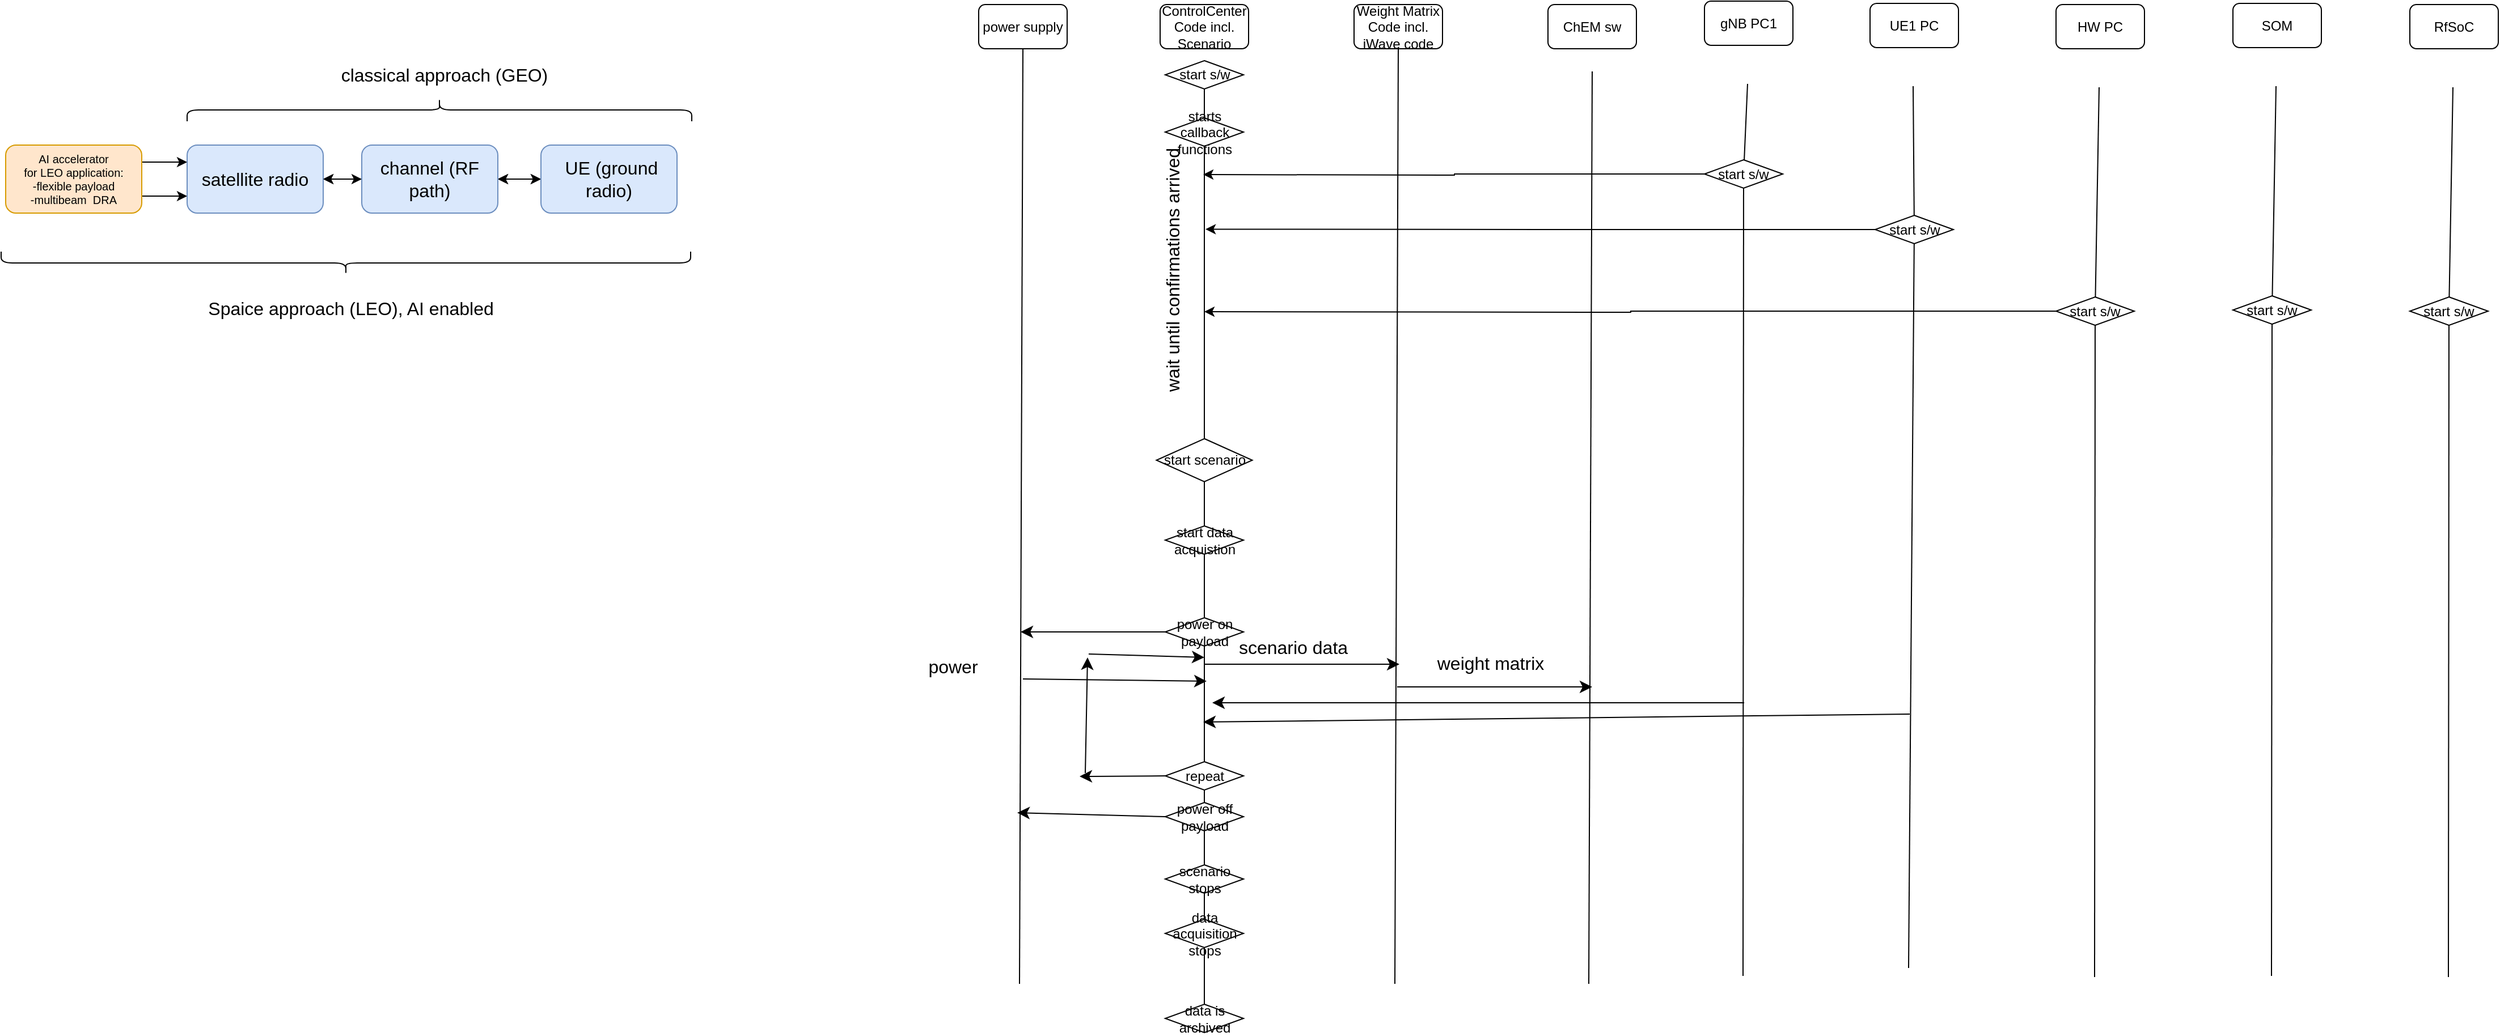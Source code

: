 <mxfile version="24.0.2" type="github">
  <diagram name="Page-1" id="akqyKi0w9UuJNH26rZH2">
    <mxGraphModel dx="1886" dy="1092" grid="0" gridSize="10" guides="1" tooltips="1" connect="1" arrows="1" fold="1" page="0" pageScale="1" pageWidth="850" pageHeight="1100" math="0" shadow="0">
      <root>
        <mxCell id="0" />
        <mxCell id="1" parent="0" />
        <mxCell id="f_jKXFgEopd7oYcj2sJP-1" style="edgeStyle=orthogonalEdgeStyle;rounded=0;orthogonalLoop=1;jettySize=auto;html=1;exitX=1;exitY=0.5;exitDx=0;exitDy=0;startArrow=classic;startFill=0;" parent="1" source="rtLIbUINDSShz8pWYrtB-1" target="rtLIbUINDSShz8pWYrtB-2" edge="1">
          <mxGeometry relative="1" as="geometry" />
        </mxCell>
        <mxCell id="rtLIbUINDSShz8pWYrtB-1" value="satellite radio" style="rounded=1;whiteSpace=wrap;html=1;fontSize=16;fillColor=#dae8fc;strokeColor=#6c8ebf;" parent="1" vertex="1">
          <mxGeometry x="234" y="241" width="120" height="60" as="geometry" />
        </mxCell>
        <mxCell id="f_jKXFgEopd7oYcj2sJP-2" value="" style="edgeStyle=orthogonalEdgeStyle;rounded=0;orthogonalLoop=1;jettySize=auto;html=1;" parent="1" source="rtLIbUINDSShz8pWYrtB-2" target="rtLIbUINDSShz8pWYrtB-1" edge="1">
          <mxGeometry relative="1" as="geometry" />
        </mxCell>
        <mxCell id="f_jKXFgEopd7oYcj2sJP-3" style="edgeStyle=orthogonalEdgeStyle;rounded=0;orthogonalLoop=1;jettySize=auto;html=1;exitX=1;exitY=0.5;exitDx=0;exitDy=0;entryX=0;entryY=0.5;entryDx=0;entryDy=0;startArrow=classic;startFill=0;" parent="1" source="rtLIbUINDSShz8pWYrtB-2" target="rtLIbUINDSShz8pWYrtB-3" edge="1">
          <mxGeometry relative="1" as="geometry" />
        </mxCell>
        <mxCell id="f_jKXFgEopd7oYcj2sJP-4" value="" style="edgeStyle=orthogonalEdgeStyle;rounded=0;orthogonalLoop=1;jettySize=auto;html=1;startArrow=classic;startFill=1;" parent="1" source="rtLIbUINDSShz8pWYrtB-2" target="rtLIbUINDSShz8pWYrtB-3" edge="1">
          <mxGeometry relative="1" as="geometry" />
        </mxCell>
        <mxCell id="rtLIbUINDSShz8pWYrtB-2" value="channel (RF path)" style="rounded=1;whiteSpace=wrap;html=1;fontSize=16;fillColor=#dae8fc;strokeColor=#6c8ebf;" parent="1" vertex="1">
          <mxGeometry x="388" y="241" width="120" height="60" as="geometry" />
        </mxCell>
        <mxCell id="rtLIbUINDSShz8pWYrtB-3" value="&amp;nbsp;UE (ground radio)" style="rounded=1;whiteSpace=wrap;html=1;fontSize=16;fillColor=#dae8fc;strokeColor=#6c8ebf;" parent="1" vertex="1">
          <mxGeometry x="546" y="241" width="120" height="60" as="geometry" />
        </mxCell>
        <mxCell id="f_jKXFgEopd7oYcj2sJP-5" style="edgeStyle=orthogonalEdgeStyle;rounded=0;orthogonalLoop=1;jettySize=auto;html=1;exitX=1;exitY=0.25;exitDx=0;exitDy=0;entryX=0;entryY=0.25;entryDx=0;entryDy=0;" parent="1" source="rtLIbUINDSShz8pWYrtB-4" target="rtLIbUINDSShz8pWYrtB-1" edge="1">
          <mxGeometry relative="1" as="geometry" />
        </mxCell>
        <mxCell id="f_jKXFgEopd7oYcj2sJP-6" style="edgeStyle=orthogonalEdgeStyle;rounded=0;orthogonalLoop=1;jettySize=auto;html=1;exitX=1;exitY=0.75;exitDx=0;exitDy=0;entryX=0;entryY=0.75;entryDx=0;entryDy=0;" parent="1" source="rtLIbUINDSShz8pWYrtB-4" target="rtLIbUINDSShz8pWYrtB-1" edge="1">
          <mxGeometry relative="1" as="geometry" />
        </mxCell>
        <mxCell id="rtLIbUINDSShz8pWYrtB-4" value="&lt;font style=&quot;font-size: 10px;&quot;&gt;AI accelerator&lt;br style=&quot;font-size: 10px;&quot;&gt;for LEO&lt;font style=&quot;font-size: 10px;&quot;&gt; application:&lt;/font&gt;&lt;/font&gt;&lt;font style=&quot;font-size: 10px;&quot;&gt;&lt;br style=&quot;font-size: 10px;&quot;&gt;-flexible payload&lt;/font&gt;&lt;div style=&quot;font-size: 10px;&quot;&gt;&lt;font style=&quot;font-size: 10px;&quot;&gt;-multibeam&amp;nbsp; DRA&lt;br style=&quot;font-size: 10px;&quot;&gt;&lt;/font&gt;&lt;/div&gt;" style="rounded=1;whiteSpace=wrap;html=1;fontSize=10;spacing=0;fillColor=#ffe6cc;strokeColor=#d79b00;" parent="1" vertex="1">
          <mxGeometry x="74" y="241" width="120" height="60" as="geometry" />
        </mxCell>
        <mxCell id="f_jKXFgEopd7oYcj2sJP-8" value="" style="shape=curlyBracket;whiteSpace=wrap;html=1;rounded=1;labelPosition=left;verticalLabelPosition=middle;align=right;verticalAlign=middle;rotation=90;" parent="1" vertex="1">
          <mxGeometry x="446.5" y="-12.5" width="20" height="445" as="geometry" />
        </mxCell>
        <mxCell id="f_jKXFgEopd7oYcj2sJP-9" value="" style="shape=curlyBracket;whiteSpace=wrap;html=1;rounded=1;labelPosition=left;verticalLabelPosition=middle;align=right;verticalAlign=middle;rotation=-90;" parent="1" vertex="1">
          <mxGeometry x="364" y="41" width="20" height="608" as="geometry" />
        </mxCell>
        <mxCell id="f_jKXFgEopd7oYcj2sJP-10" value="classical approach (GEO)" style="text;html=1;strokeColor=none;fillColor=none;align=center;verticalAlign=middle;whiteSpace=wrap;rounded=0;fontSize=16;" parent="1" vertex="1">
          <mxGeometry x="346" y="164" width="229.5" height="30" as="geometry" />
        </mxCell>
        <mxCell id="f_jKXFgEopd7oYcj2sJP-13" value="Spaice approach (LEO), AI enabled" style="text;html=1;strokeColor=none;fillColor=none;align=center;verticalAlign=middle;whiteSpace=wrap;rounded=0;fontSize=16;" parent="1" vertex="1">
          <mxGeometry x="234" y="370" width="289" height="30" as="geometry" />
        </mxCell>
        <mxCell id="dyPH3C41059jYyeXzHxH-2" value="" style="endArrow=none;html=1;rounded=0;" parent="1" source="dyPH3C41059jYyeXzHxH-29" edge="1">
          <mxGeometry width="50" height="50" relative="1" as="geometry">
            <mxPoint x="1126" y="698" as="sourcePoint" />
            <mxPoint x="1130" y="187" as="targetPoint" />
          </mxGeometry>
        </mxCell>
        <mxCell id="dyPH3C41059jYyeXzHxH-6" value="" style="endArrow=none;html=1;rounded=0;" parent="1" source="dyPH3C41059jYyeXzHxH-18" edge="1">
          <mxGeometry width="50" height="50" relative="1" as="geometry">
            <mxPoint x="1606" y="698" as="sourcePoint" />
            <mxPoint x="1610" y="187" as="targetPoint" />
          </mxGeometry>
        </mxCell>
        <mxCell id="dyPH3C41059jYyeXzHxH-7" value="ControlCenter Code incl. Scenario" style="rounded=1;whiteSpace=wrap;html=1;" parent="1" vertex="1">
          <mxGeometry x="1092" y="117" width="78" height="39" as="geometry" />
        </mxCell>
        <mxCell id="dyPH3C41059jYyeXzHxH-8" value="ChEM sw" style="rounded=1;whiteSpace=wrap;html=1;" parent="1" vertex="1">
          <mxGeometry x="1434" y="117" width="78" height="39" as="geometry" />
        </mxCell>
        <mxCell id="dyPH3C41059jYyeXzHxH-9" value="gNB PC1" style="rounded=1;whiteSpace=wrap;html=1;" parent="1" vertex="1">
          <mxGeometry x="1572" y="114" width="78" height="39" as="geometry" />
        </mxCell>
        <mxCell id="dyPH3C41059jYyeXzHxH-10" value="" style="endArrow=none;html=1;rounded=0;" parent="1" source="dyPH3C41059jYyeXzHxH-20" edge="1">
          <mxGeometry width="50" height="50" relative="1" as="geometry">
            <mxPoint x="1752" y="700" as="sourcePoint" />
            <mxPoint x="1756" y="189" as="targetPoint" />
          </mxGeometry>
        </mxCell>
        <mxCell id="dyPH3C41059jYyeXzHxH-11" value="&lt;div&gt;UE1 PC&lt;br&gt;&lt;/div&gt;" style="rounded=1;whiteSpace=wrap;html=1;" parent="1" vertex="1">
          <mxGeometry x="1718" y="116" width="78" height="39" as="geometry" />
        </mxCell>
        <mxCell id="dyPH3C41059jYyeXzHxH-12" value="" style="endArrow=none;html=1;rounded=0;" parent="1" source="dyPH3C41059jYyeXzHxH-22" edge="1">
          <mxGeometry width="50" height="50" relative="1" as="geometry">
            <mxPoint x="1916" y="701" as="sourcePoint" />
            <mxPoint x="1920" y="190" as="targetPoint" />
          </mxGeometry>
        </mxCell>
        <mxCell id="dyPH3C41059jYyeXzHxH-13" value="HW PC" style="rounded=1;whiteSpace=wrap;html=1;" parent="1" vertex="1">
          <mxGeometry x="1882" y="117" width="78" height="39" as="geometry" />
        </mxCell>
        <mxCell id="dyPH3C41059jYyeXzHxH-15" value="" style="endArrow=none;html=1;rounded=0;" parent="1" source="dyPH3C41059jYyeXzHxH-30" target="dyPH3C41059jYyeXzHxH-14" edge="1">
          <mxGeometry width="50" height="50" relative="1" as="geometry">
            <mxPoint x="1126" y="698" as="sourcePoint" />
            <mxPoint x="1130" y="187" as="targetPoint" />
          </mxGeometry>
        </mxCell>
        <mxCell id="dyPH3C41059jYyeXzHxH-14" value="start scenario" style="rhombus;whiteSpace=wrap;html=1;" parent="1" vertex="1">
          <mxGeometry x="1088.75" y="500" width="84.5" height="38" as="geometry" />
        </mxCell>
        <mxCell id="dyPH3C41059jYyeXzHxH-17" value="" style="endArrow=none;html=1;rounded=0;" parent="1" edge="1">
          <mxGeometry width="50" height="50" relative="1" as="geometry">
            <mxPoint x="1470" y="981" as="sourcePoint" />
            <mxPoint x="1473" y="176" as="targetPoint" />
          </mxGeometry>
        </mxCell>
        <mxCell id="dyPH3C41059jYyeXzHxH-19" value="" style="endArrow=none;html=1;rounded=0;" parent="1" target="dyPH3C41059jYyeXzHxH-18" edge="1">
          <mxGeometry width="50" height="50" relative="1" as="geometry">
            <mxPoint x="1606" y="974" as="sourcePoint" />
            <mxPoint x="1610" y="187" as="targetPoint" />
          </mxGeometry>
        </mxCell>
        <mxCell id="dyPH3C41059jYyeXzHxH-25" style="edgeStyle=orthogonalEdgeStyle;rounded=0;orthogonalLoop=1;jettySize=auto;html=1;exitX=0;exitY=0.5;exitDx=0;exitDy=0;" parent="1" source="dyPH3C41059jYyeXzHxH-18" edge="1">
          <mxGeometry relative="1" as="geometry">
            <mxPoint x="1130" y="267" as="targetPoint" />
          </mxGeometry>
        </mxCell>
        <mxCell id="dyPH3C41059jYyeXzHxH-18" value="start s/w" style="rhombus;whiteSpace=wrap;html=1;" parent="1" vertex="1">
          <mxGeometry x="1572" y="254" width="69" height="25" as="geometry" />
        </mxCell>
        <mxCell id="dyPH3C41059jYyeXzHxH-21" value="" style="endArrow=none;html=1;rounded=0;" parent="1" target="dyPH3C41059jYyeXzHxH-20" edge="1">
          <mxGeometry width="50" height="50" relative="1" as="geometry">
            <mxPoint x="1752" y="967" as="sourcePoint" />
            <mxPoint x="1756" y="189" as="targetPoint" />
          </mxGeometry>
        </mxCell>
        <mxCell id="dyPH3C41059jYyeXzHxH-26" style="edgeStyle=orthogonalEdgeStyle;rounded=0;orthogonalLoop=1;jettySize=auto;html=1;exitX=0;exitY=0.5;exitDx=0;exitDy=0;" parent="1" source="dyPH3C41059jYyeXzHxH-20" edge="1">
          <mxGeometry relative="1" as="geometry">
            <mxPoint x="1132.059" y="315.235" as="targetPoint" />
          </mxGeometry>
        </mxCell>
        <mxCell id="dyPH3C41059jYyeXzHxH-20" value="start s/w" style="rhombus;whiteSpace=wrap;html=1;" parent="1" vertex="1">
          <mxGeometry x="1722.5" y="303" width="69" height="25" as="geometry" />
        </mxCell>
        <mxCell id="dyPH3C41059jYyeXzHxH-24" value="" style="endArrow=none;html=1;rounded=0;" parent="1" target="dyPH3C41059jYyeXzHxH-22" edge="1">
          <mxGeometry width="50" height="50" relative="1" as="geometry">
            <mxPoint x="1916" y="975" as="sourcePoint" />
            <mxPoint x="1920" y="190" as="targetPoint" />
          </mxGeometry>
        </mxCell>
        <mxCell id="dyPH3C41059jYyeXzHxH-28" style="edgeStyle=orthogonalEdgeStyle;rounded=0;orthogonalLoop=1;jettySize=auto;html=1;exitX=0;exitY=0.5;exitDx=0;exitDy=0;" parent="1" source="dyPH3C41059jYyeXzHxH-22" edge="1">
          <mxGeometry relative="1" as="geometry">
            <mxPoint x="1131" y="388" as="targetPoint" />
          </mxGeometry>
        </mxCell>
        <mxCell id="dyPH3C41059jYyeXzHxH-22" value="start s/w" style="rhombus;whiteSpace=wrap;html=1;" parent="1" vertex="1">
          <mxGeometry x="1882" y="375" width="69" height="25" as="geometry" />
        </mxCell>
        <mxCell id="dyPH3C41059jYyeXzHxH-32" value="" style="endArrow=none;html=1;rounded=0;" parent="1" source="dyPH3C41059jYyeXzHxH-36" target="dyPH3C41059jYyeXzHxH-30" edge="1">
          <mxGeometry width="50" height="50" relative="1" as="geometry">
            <mxPoint x="1131" y="692" as="sourcePoint" />
            <mxPoint x="1131" y="514" as="targetPoint" />
          </mxGeometry>
        </mxCell>
        <mxCell id="dyPH3C41059jYyeXzHxH-30" value="start data acquistion" style="rhombus;whiteSpace=wrap;html=1;" parent="1" vertex="1">
          <mxGeometry x="1096.5" y="577" width="69" height="25" as="geometry" />
        </mxCell>
        <mxCell id="dyPH3C41059jYyeXzHxH-35" value="" style="endArrow=none;html=1;rounded=0;" parent="1" source="dyPH3C41059jYyeXzHxH-40" target="dyPH3C41059jYyeXzHxH-33" edge="1">
          <mxGeometry width="50" height="50" relative="1" as="geometry">
            <mxPoint x="1131" y="907" as="sourcePoint" />
            <mxPoint x="1131" y="655" as="targetPoint" />
          </mxGeometry>
        </mxCell>
        <mxCell id="XN0WKmRxlIbtqyMM3pOz-11" style="edgeStyle=none;curved=1;rounded=0;orthogonalLoop=1;jettySize=auto;html=1;exitX=0;exitY=0.5;exitDx=0;exitDy=0;fontSize=12;startSize=8;endSize=8;" edge="1" parent="1" source="dyPH3C41059jYyeXzHxH-33">
          <mxGeometry relative="1" as="geometry">
            <mxPoint x="966" y="830" as="targetPoint" />
          </mxGeometry>
        </mxCell>
        <mxCell id="dyPH3C41059jYyeXzHxH-33" value="power off payload" style="rhombus;whiteSpace=wrap;html=1;" parent="1" vertex="1">
          <mxGeometry x="1096.5" y="821" width="69" height="25" as="geometry" />
        </mxCell>
        <mxCell id="dyPH3C41059jYyeXzHxH-37" value="" style="endArrow=none;html=1;rounded=0;" parent="1" source="XN0WKmRxlIbtqyMM3pOz-14" target="dyPH3C41059jYyeXzHxH-36" edge="1">
          <mxGeometry width="50" height="50" relative="1" as="geometry">
            <mxPoint x="1131" y="734" as="sourcePoint" />
            <mxPoint x="1131" y="602" as="targetPoint" />
          </mxGeometry>
        </mxCell>
        <mxCell id="XN0WKmRxlIbtqyMM3pOz-10" style="edgeStyle=none;curved=1;rounded=0;orthogonalLoop=1;jettySize=auto;html=1;fontSize=12;startSize=8;endSize=8;" edge="1" parent="1" source="dyPH3C41059jYyeXzHxH-36">
          <mxGeometry relative="1" as="geometry">
            <mxPoint x="969" y="670.5" as="targetPoint" />
          </mxGeometry>
        </mxCell>
        <mxCell id="dyPH3C41059jYyeXzHxH-36" value="power on payload" style="rhombus;whiteSpace=wrap;html=1;" parent="1" vertex="1">
          <mxGeometry x="1096.5" y="658" width="69" height="25" as="geometry" />
        </mxCell>
        <mxCell id="dyPH3C41059jYyeXzHxH-39" value="" style="endArrow=none;html=1;rounded=0;" parent="1" source="dyPH3C41059jYyeXzHxH-43" target="dyPH3C41059jYyeXzHxH-38" edge="1">
          <mxGeometry width="50" height="50" relative="1" as="geometry">
            <mxPoint x="1134" y="1035" as="sourcePoint" />
            <mxPoint x="1131" y="812" as="targetPoint" />
          </mxGeometry>
        </mxCell>
        <mxCell id="dyPH3C41059jYyeXzHxH-38" value="data acquisition stops" style="rhombus;whiteSpace=wrap;html=1;" parent="1" vertex="1">
          <mxGeometry x="1096.5" y="924" width="69" height="25" as="geometry" />
        </mxCell>
        <mxCell id="dyPH3C41059jYyeXzHxH-41" value="" style="endArrow=none;html=1;rounded=0;" parent="1" source="dyPH3C41059jYyeXzHxH-38" target="dyPH3C41059jYyeXzHxH-40" edge="1">
          <mxGeometry width="50" height="50" relative="1" as="geometry">
            <mxPoint x="1133" y="960" as="sourcePoint" />
            <mxPoint x="1131" y="812" as="targetPoint" />
          </mxGeometry>
        </mxCell>
        <mxCell id="dyPH3C41059jYyeXzHxH-40" value="scenario stops" style="rhombus;whiteSpace=wrap;html=1;" parent="1" vertex="1">
          <mxGeometry x="1096.5" y="876" width="69" height="25" as="geometry" />
        </mxCell>
        <mxCell id="dyPH3C41059jYyeXzHxH-42" value="" style="endArrow=none;html=1;rounded=0;" parent="1" source="dyPH3C41059jYyeXzHxH-14" target="dyPH3C41059jYyeXzHxH-29" edge="1">
          <mxGeometry width="50" height="50" relative="1" as="geometry">
            <mxPoint x="1131" y="489" as="sourcePoint" />
            <mxPoint x="1130" y="187" as="targetPoint" />
          </mxGeometry>
        </mxCell>
        <mxCell id="dyPH3C41059jYyeXzHxH-29" value="start s/w" style="rhombus;whiteSpace=wrap;html=1;" parent="1" vertex="1">
          <mxGeometry x="1096.5" y="166.5" width="69" height="25" as="geometry" />
        </mxCell>
        <mxCell id="dyPH3C41059jYyeXzHxH-43" value="data is archived" style="rhombus;whiteSpace=wrap;html=1;" parent="1" vertex="1">
          <mxGeometry x="1096.5" y="999" width="69" height="25" as="geometry" />
        </mxCell>
        <mxCell id="cFXwHNUh8NjnOuUYUcD7-1" value="" style="endArrow=classic;html=1;rounded=0;fontSize=12;startSize=8;endSize=8;curved=1;" parent="1" edge="1">
          <mxGeometry width="50" height="50" relative="1" as="geometry">
            <mxPoint x="1131" y="699" as="sourcePoint" />
            <mxPoint x="1303" y="699" as="targetPoint" />
          </mxGeometry>
        </mxCell>
        <mxCell id="cFXwHNUh8NjnOuUYUcD7-3" value="Weight Matrix Code incl. iWave code" style="rounded=1;whiteSpace=wrap;html=1;" parent="1" vertex="1">
          <mxGeometry x="1263" y="117" width="78" height="39" as="geometry" />
        </mxCell>
        <mxCell id="cFXwHNUh8NjnOuUYUcD7-4" value="" style="endArrow=none;html=1;rounded=0;entryX=0.5;entryY=1;entryDx=0;entryDy=0;" parent="1" target="cFXwHNUh8NjnOuUYUcD7-3" edge="1">
          <mxGeometry width="50" height="50" relative="1" as="geometry">
            <mxPoint x="1299" y="981" as="sourcePoint" />
            <mxPoint x="1299.489" y="413.996" as="targetPoint" />
          </mxGeometry>
        </mxCell>
        <mxCell id="cFXwHNUh8NjnOuUYUcD7-9" value="scenario data" style="text;html=1;strokeColor=none;fillColor=none;align=center;verticalAlign=middle;whiteSpace=wrap;rounded=0;fontSize=16;" parent="1" vertex="1">
          <mxGeometry x="1159" y="669" width="101" height="30" as="geometry" />
        </mxCell>
        <mxCell id="cFXwHNUh8NjnOuUYUcD7-10" value="" style="endArrow=classic;html=1;rounded=0;fontSize=12;startSize=8;endSize=8;curved=1;" parent="1" edge="1">
          <mxGeometry width="50" height="50" relative="1" as="geometry">
            <mxPoint x="1301" y="719" as="sourcePoint" />
            <mxPoint x="1473" y="719" as="targetPoint" />
          </mxGeometry>
        </mxCell>
        <mxCell id="XN0WKmRxlIbtqyMM3pOz-1" value="wait until confirmations arrived" style="text;html=1;align=center;verticalAlign=middle;whiteSpace=wrap;rounded=0;fontSize=16;rotation=-90;" vertex="1" parent="1">
          <mxGeometry x="984" y="336" width="238" height="30" as="geometry" />
        </mxCell>
        <mxCell id="XN0WKmRxlIbtqyMM3pOz-5" value="starts callback functions" style="rhombus;whiteSpace=wrap;html=1;" vertex="1" parent="1">
          <mxGeometry x="1096.5" y="217" width="69" height="25" as="geometry" />
        </mxCell>
        <mxCell id="XN0WKmRxlIbtqyMM3pOz-6" value="weight matrix" style="text;html=1;strokeColor=none;fillColor=none;align=center;verticalAlign=middle;whiteSpace=wrap;rounded=0;fontSize=16;" vertex="1" parent="1">
          <mxGeometry x="1333" y="683" width="101" height="30" as="geometry" />
        </mxCell>
        <mxCell id="XN0WKmRxlIbtqyMM3pOz-8" value="power supply" style="rounded=1;whiteSpace=wrap;html=1;" vertex="1" parent="1">
          <mxGeometry x="932" y="117" width="78" height="39" as="geometry" />
        </mxCell>
        <mxCell id="XN0WKmRxlIbtqyMM3pOz-9" value="" style="endArrow=none;html=1;rounded=0;entryX=0.5;entryY=1;entryDx=0;entryDy=0;" edge="1" parent="1" target="XN0WKmRxlIbtqyMM3pOz-8">
          <mxGeometry width="50" height="50" relative="1" as="geometry">
            <mxPoint x="968" y="981" as="sourcePoint" />
            <mxPoint x="968.489" y="413.996" as="targetPoint" />
          </mxGeometry>
        </mxCell>
        <mxCell id="XN0WKmRxlIbtqyMM3pOz-16" value="" style="endArrow=none;html=1;rounded=0;" edge="1" parent="1" source="dyPH3C41059jYyeXzHxH-33" target="XN0WKmRxlIbtqyMM3pOz-14">
          <mxGeometry width="50" height="50" relative="1" as="geometry">
            <mxPoint x="1131" y="821" as="sourcePoint" />
            <mxPoint x="1131" y="683" as="targetPoint" />
          </mxGeometry>
        </mxCell>
        <mxCell id="XN0WKmRxlIbtqyMM3pOz-17" style="edgeStyle=none;curved=1;rounded=0;orthogonalLoop=1;jettySize=auto;html=1;exitX=0;exitY=0.5;exitDx=0;exitDy=0;fontSize=12;startSize=8;endSize=8;" edge="1" parent="1" source="XN0WKmRxlIbtqyMM3pOz-14">
          <mxGeometry relative="1" as="geometry">
            <mxPoint x="1021" y="798" as="targetPoint" />
          </mxGeometry>
        </mxCell>
        <mxCell id="XN0WKmRxlIbtqyMM3pOz-14" value="repeat" style="rhombus;whiteSpace=wrap;html=1;" vertex="1" parent="1">
          <mxGeometry x="1096.5" y="785" width="69" height="25" as="geometry" />
        </mxCell>
        <mxCell id="XN0WKmRxlIbtqyMM3pOz-18" value="" style="endArrow=classic;html=1;rounded=0;fontSize=12;startSize=8;endSize=8;curved=1;" edge="1" parent="1">
          <mxGeometry width="50" height="50" relative="1" as="geometry">
            <mxPoint x="1026" y="795" as="sourcePoint" />
            <mxPoint x="1028" y="693" as="targetPoint" />
          </mxGeometry>
        </mxCell>
        <mxCell id="XN0WKmRxlIbtqyMM3pOz-19" value="" style="endArrow=classic;html=1;rounded=0;fontSize=12;startSize=8;endSize=8;curved=1;" edge="1" parent="1">
          <mxGeometry width="50" height="50" relative="1" as="geometry">
            <mxPoint x="1029" y="690" as="sourcePoint" />
            <mxPoint x="1131" y="693" as="targetPoint" />
          </mxGeometry>
        </mxCell>
        <mxCell id="XN0WKmRxlIbtqyMM3pOz-20" value="" style="endArrow=classic;html=1;rounded=0;fontSize=12;startSize=8;endSize=8;curved=1;" edge="1" parent="1">
          <mxGeometry width="50" height="50" relative="1" as="geometry">
            <mxPoint x="971" y="712" as="sourcePoint" />
            <mxPoint x="1133" y="714" as="targetPoint" />
          </mxGeometry>
        </mxCell>
        <mxCell id="XN0WKmRxlIbtqyMM3pOz-21" value="power" style="text;html=1;strokeColor=none;fillColor=none;align=center;verticalAlign=middle;whiteSpace=wrap;rounded=0;fontSize=16;" vertex="1" parent="1">
          <mxGeometry x="859" y="686" width="101" height="30" as="geometry" />
        </mxCell>
        <mxCell id="XN0WKmRxlIbtqyMM3pOz-23" style="edgeStyle=none;curved=1;rounded=0;orthogonalLoop=1;jettySize=auto;html=1;exitX=0;exitY=0.5;exitDx=0;exitDy=0;fontSize=12;startSize=8;endSize=8;" edge="1" parent="1">
          <mxGeometry relative="1" as="geometry">
            <mxPoint x="1138" y="733" as="targetPoint" />
            <mxPoint x="1607" y="733" as="sourcePoint" />
          </mxGeometry>
        </mxCell>
        <mxCell id="XN0WKmRxlIbtqyMM3pOz-24" style="edgeStyle=none;curved=1;rounded=0;orthogonalLoop=1;jettySize=auto;html=1;fontSize=12;startSize=8;endSize=8;" edge="1" parent="1">
          <mxGeometry relative="1" as="geometry">
            <mxPoint x="1130" y="750" as="targetPoint" />
            <mxPoint x="1753" y="743" as="sourcePoint" />
          </mxGeometry>
        </mxCell>
        <mxCell id="XN0WKmRxlIbtqyMM3pOz-25" value="" style="endArrow=none;html=1;rounded=0;" edge="1" parent="1" source="XN0WKmRxlIbtqyMM3pOz-28">
          <mxGeometry width="50" height="50" relative="1" as="geometry">
            <mxPoint x="2072" y="700" as="sourcePoint" />
            <mxPoint x="2076" y="189" as="targetPoint" />
          </mxGeometry>
        </mxCell>
        <mxCell id="XN0WKmRxlIbtqyMM3pOz-26" value="SOM" style="rounded=1;whiteSpace=wrap;html=1;" vertex="1" parent="1">
          <mxGeometry x="2038" y="116" width="78" height="39" as="geometry" />
        </mxCell>
        <mxCell id="XN0WKmRxlIbtqyMM3pOz-27" value="" style="endArrow=none;html=1;rounded=0;" edge="1" parent="1" target="XN0WKmRxlIbtqyMM3pOz-28">
          <mxGeometry width="50" height="50" relative="1" as="geometry">
            <mxPoint x="2072" y="974" as="sourcePoint" />
            <mxPoint x="2076" y="189" as="targetPoint" />
          </mxGeometry>
        </mxCell>
        <mxCell id="XN0WKmRxlIbtqyMM3pOz-28" value="start s/w" style="rhombus;whiteSpace=wrap;html=1;" vertex="1" parent="1">
          <mxGeometry x="2038" y="374" width="69" height="25" as="geometry" />
        </mxCell>
        <mxCell id="XN0WKmRxlIbtqyMM3pOz-29" value="" style="endArrow=none;html=1;rounded=0;" edge="1" parent="1" source="XN0WKmRxlIbtqyMM3pOz-32">
          <mxGeometry width="50" height="50" relative="1" as="geometry">
            <mxPoint x="2228" y="701" as="sourcePoint" />
            <mxPoint x="2232" y="190" as="targetPoint" />
          </mxGeometry>
        </mxCell>
        <mxCell id="XN0WKmRxlIbtqyMM3pOz-30" value="RfSoC" style="rounded=1;whiteSpace=wrap;html=1;" vertex="1" parent="1">
          <mxGeometry x="2194" y="117" width="78" height="39" as="geometry" />
        </mxCell>
        <mxCell id="XN0WKmRxlIbtqyMM3pOz-31" value="" style="endArrow=none;html=1;rounded=0;" edge="1" parent="1" target="XN0WKmRxlIbtqyMM3pOz-32">
          <mxGeometry width="50" height="50" relative="1" as="geometry">
            <mxPoint x="2228" y="975" as="sourcePoint" />
            <mxPoint x="2232" y="190" as="targetPoint" />
          </mxGeometry>
        </mxCell>
        <mxCell id="XN0WKmRxlIbtqyMM3pOz-32" value="start s/w" style="rhombus;whiteSpace=wrap;html=1;" vertex="1" parent="1">
          <mxGeometry x="2194" y="375" width="69" height="25" as="geometry" />
        </mxCell>
      </root>
    </mxGraphModel>
  </diagram>
</mxfile>
